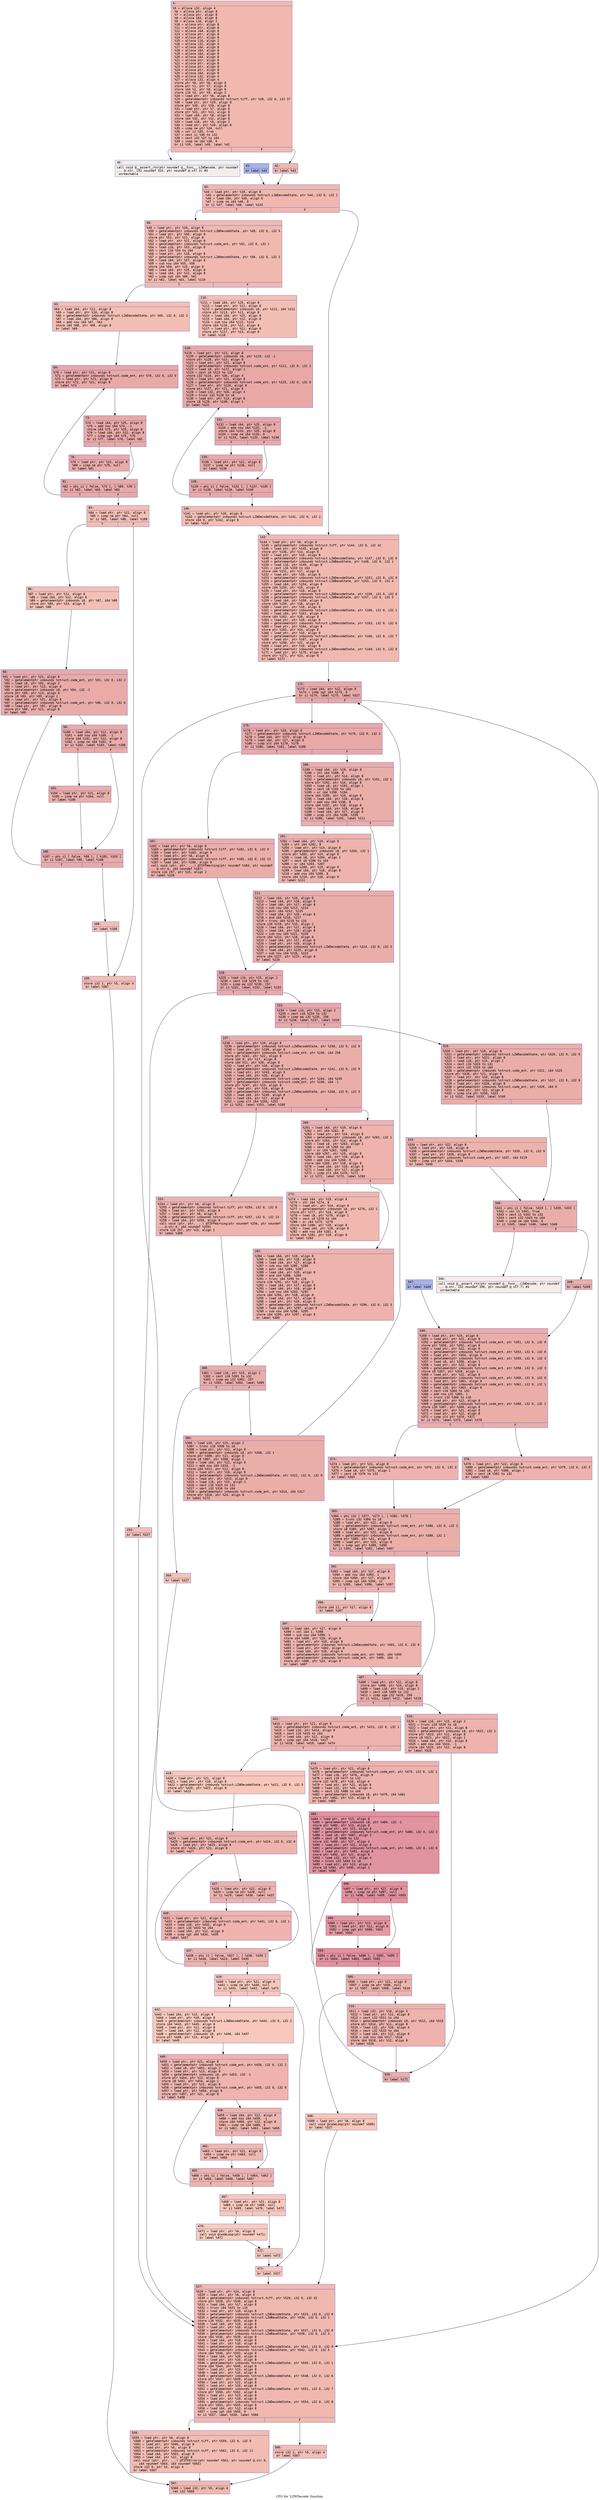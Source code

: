 digraph "CFG for 'LZWDecode' function" {
	label="CFG for 'LZWDecode' function";

	Node0x600001cf6d50 [shape=record,color="#3d50c3ff", style=filled, fillcolor="#dc5d4a70" fontname="Courier",label="{4:\l|  %5 = alloca i32, align 4\l  %6 = alloca ptr, align 8\l  %7 = alloca ptr, align 8\l  %8 = alloca i64, align 8\l  %9 = alloca i16, align 2\l  %10 = alloca ptr, align 8\l  %11 = alloca ptr, align 8\l  %12 = alloca i64, align 8\l  %13 = alloca ptr, align 8\l  %14 = alloca ptr, align 8\l  %15 = alloca i16, align 2\l  %16 = alloca i32, align 4\l  %17 = alloca i64, align 8\l  %18 = alloca i64, align 8\l  %19 = alloca i64, align 8\l  %20 = alloca i64, align 8\l  %21 = alloca ptr, align 8\l  %22 = alloca ptr, align 8\l  %23 = alloca ptr, align 8\l  %24 = alloca ptr, align 8\l  %25 = alloca i64, align 8\l  %26 = alloca i32, align 4\l  %27 = alloca i32, align 4\l  store ptr %0, ptr %6, align 8\l  store ptr %1, ptr %7, align 8\l  store i64 %2, ptr %8, align 8\l  store i16 %3, ptr %9, align 2\l  %28 = load ptr, ptr %6, align 8\l  %29 = getelementptr inbounds %struct.tiff, ptr %28, i32 0, i32 37\l  %30 = load ptr, ptr %29, align 8\l  store ptr %30, ptr %10, align 8\l  %31 = load ptr, ptr %7, align 8\l  store ptr %31, ptr %11, align 8\l  %32 = load i64, ptr %8, align 8\l  store i64 %32, ptr %12, align 8\l  %33 = load i16, ptr %9, align 2\l  %34 = load ptr, ptr %10, align 8\l  %35 = icmp ne ptr %34, null\l  %36 = xor i1 %35, true\l  %37 = zext i1 %36 to i32\l  %38 = sext i32 %37 to i64\l  %39 = icmp ne i64 %38, 0\l  br i1 %39, label %40, label %42\l|{<s0>T|<s1>F}}"];
	Node0x600001cf6d50:s0 -> Node0x600001cf6da0[tooltip="4 -> 40\nProbability 0.00%" ];
	Node0x600001cf6d50:s1 -> Node0x600001cf6e40[tooltip="4 -> 42\nProbability 100.00%" ];
	Node0x600001cf6da0 [shape=record,color="#3d50c3ff", style=filled, fillcolor="#e3d9d370" fontname="Courier",label="{40:\l|  call void @__assert_rtn(ptr noundef @__func__.LZWDecode, ptr noundef\l... @.str, i32 noundef 325, ptr noundef @.str.3) #3\l  unreachable\l}"];
	Node0x600001cf6df0 [shape=record,color="#3d50c3ff", style=filled, fillcolor="#3d50c370" fontname="Courier",label="{41:\l|  br label %43\l}"];
	Node0x600001cf6df0 -> Node0x600001cf6e90[tooltip="41 -> 43\nProbability 100.00%" ];
	Node0x600001cf6e40 [shape=record,color="#3d50c3ff", style=filled, fillcolor="#dc5d4a70" fontname="Courier",label="{42:\l|  br label %43\l}"];
	Node0x600001cf6e40 -> Node0x600001cf6e90[tooltip="42 -> 43\nProbability 100.00%" ];
	Node0x600001cf6e90 [shape=record,color="#3d50c3ff", style=filled, fillcolor="#dc5d4a70" fontname="Courier",label="{43:\l|  %44 = load ptr, ptr %10, align 8\l  %45 = getelementptr inbounds %struct.LZWDecodeState, ptr %44, i32 0, i32 2\l  %46 = load i64, ptr %45, align 8\l  %47 = icmp ne i64 %46, 0\l  br i1 %47, label %48, label %143\l|{<s0>T|<s1>F}}"];
	Node0x600001cf6e90:s0 -> Node0x600001cf6ee0[tooltip="43 -> 48\nProbability 62.50%" ];
	Node0x600001cf6e90:s1 -> Node0x600001cf7520[tooltip="43 -> 143\nProbability 37.50%" ];
	Node0x600001cf6ee0 [shape=record,color="#3d50c3ff", style=filled, fillcolor="#de614d70" fontname="Courier",label="{48:\l|  %49 = load ptr, ptr %10, align 8\l  %50 = getelementptr inbounds %struct.LZWDecodeState, ptr %49, i32 0, i32 5\l  %51 = load ptr, ptr %50, align 8\l  store ptr %51, ptr %21, align 8\l  %52 = load ptr, ptr %21, align 8\l  %53 = getelementptr inbounds %struct.code_ent, ptr %52, i32 0, i32 1\l  %54 = load i16, ptr %53, align 8\l  %55 = zext i16 %54 to i64\l  %56 = load ptr, ptr %10, align 8\l  %57 = getelementptr inbounds %struct.LZWDecodeState, ptr %56, i32 0, i32 2\l  %58 = load i64, ptr %57, align 8\l  %59 = sub nsw i64 %55, %58\l  store i64 %59, ptr %25, align 8\l  %60 = load i64, ptr %25, align 8\l  %61 = load i64, ptr %12, align 8\l  %62 = icmp sgt i64 %60, %61\l  br i1 %62, label %63, label %110\l|{<s0>T|<s1>F}}"];
	Node0x600001cf6ee0:s0 -> Node0x600001cf6f30[tooltip="48 -> 63\nProbability 50.00%" ];
	Node0x600001cf6ee0:s1 -> Node0x600001cf7340[tooltip="48 -> 110\nProbability 50.00%" ];
	Node0x600001cf6f30 [shape=record,color="#3d50c3ff", style=filled, fillcolor="#e36c5570" fontname="Courier",label="{63:\l|  %64 = load i64, ptr %12, align 8\l  %65 = load ptr, ptr %10, align 8\l  %66 = getelementptr inbounds %struct.LZWDecodeState, ptr %65, i32 0, i32 2\l  %67 = load i64, ptr %66, align 8\l  %68 = add nsw i64 %67, %64\l  store i64 %68, ptr %66, align 8\l  br label %69\l}"];
	Node0x600001cf6f30 -> Node0x600001cf6f80[tooltip="63 -> 69\nProbability 100.00%" ];
	Node0x600001cf6f80 [shape=record,color="#3d50c3ff", style=filled, fillcolor="#ca3b3770" fontname="Courier",label="{69:\l|  %70 = load ptr, ptr %21, align 8\l  %71 = getelementptr inbounds %struct.code_ent, ptr %70, i32 0, i32 0\l  %72 = load ptr, ptr %71, align 8\l  store ptr %72, ptr %21, align 8\l  br label %73\l}"];
	Node0x600001cf6f80 -> Node0x600001cf6fd0[tooltip="69 -> 73\nProbability 100.00%" ];
	Node0x600001cf6fd0 [shape=record,color="#3d50c3ff", style=filled, fillcolor="#ca3b3770" fontname="Courier",label="{73:\l|  %74 = load i64, ptr %25, align 8\l  %75 = add nsw i64 %74, -1\l  store i64 %75, ptr %25, align 8\l  %76 = load i64, ptr %12, align 8\l  %77 = icmp sgt i64 %75, %76\l  br i1 %77, label %78, label %81\l|{<s0>T|<s1>F}}"];
	Node0x600001cf6fd0:s0 -> Node0x600001cf7020[tooltip="73 -> 78\nProbability 50.00%" ];
	Node0x600001cf6fd0:s1 -> Node0x600001cf7070[tooltip="73 -> 81\nProbability 50.00%" ];
	Node0x600001cf7020 [shape=record,color="#3d50c3ff", style=filled, fillcolor="#cc403a70" fontname="Courier",label="{78:\l|  %79 = load ptr, ptr %21, align 8\l  %80 = icmp ne ptr %79, null\l  br label %81\l}"];
	Node0x600001cf7020 -> Node0x600001cf7070[tooltip="78 -> 81\nProbability 100.00%" ];
	Node0x600001cf7070 [shape=record,color="#3d50c3ff", style=filled, fillcolor="#ca3b3770" fontname="Courier",label="{81:\l|  %82 = phi i1 [ false, %73 ], [ %80, %78 ]\l  br i1 %82, label %69, label %83\l|{<s0>T|<s1>F}}"];
	Node0x600001cf7070:s0 -> Node0x600001cf6f80[tooltip="81 -> 69\nProbability 96.88%" ];
	Node0x600001cf7070:s1 -> Node0x600001cf70c0[tooltip="81 -> 83\nProbability 3.12%" ];
	Node0x600001cf70c0 [shape=record,color="#3d50c3ff", style=filled, fillcolor="#e36c5570" fontname="Courier",label="{83:\l|  %84 = load ptr, ptr %21, align 8\l  %85 = icmp ne ptr %84, null\l  br i1 %85, label %86, label %109\l|{<s0>T|<s1>F}}"];
	Node0x600001cf70c0:s0 -> Node0x600001cf7110[tooltip="83 -> 86\nProbability 62.50%" ];
	Node0x600001cf70c0:s1 -> Node0x600001cf72f0[tooltip="83 -> 109\nProbability 37.50%" ];
	Node0x600001cf7110 [shape=record,color="#3d50c3ff", style=filled, fillcolor="#e5705870" fontname="Courier",label="{86:\l|  %87 = load ptr, ptr %11, align 8\l  %88 = load i64, ptr %12, align 8\l  %89 = getelementptr inbounds i8, ptr %87, i64 %88\l  store ptr %89, ptr %13, align 8\l  br label %90\l}"];
	Node0x600001cf7110 -> Node0x600001cf7160[tooltip="86 -> 90\nProbability 100.00%" ];
	Node0x600001cf7160 [shape=record,color="#3d50c3ff", style=filled, fillcolor="#cc403a70" fontname="Courier",label="{90:\l|  %91 = load ptr, ptr %21, align 8\l  %92 = getelementptr inbounds %struct.code_ent, ptr %91, i32 0, i32 2\l  %93 = load i8, ptr %92, align 2\l  %94 = load ptr, ptr %13, align 8\l  %95 = getelementptr inbounds i8, ptr %94, i32 -1\l  store ptr %95, ptr %13, align 8\l  store i8 %93, ptr %95, align 1\l  %96 = load ptr, ptr %21, align 8\l  %97 = getelementptr inbounds %struct.code_ent, ptr %96, i32 0, i32 0\l  %98 = load ptr, ptr %97, align 8\l  store ptr %98, ptr %21, align 8\l  br label %99\l}"];
	Node0x600001cf7160 -> Node0x600001cf71b0[tooltip="90 -> 99\nProbability 100.00%" ];
	Node0x600001cf71b0 [shape=record,color="#3d50c3ff", style=filled, fillcolor="#cc403a70" fontname="Courier",label="{99:\l|  %100 = load i64, ptr %12, align 8\l  %101 = add nsw i64 %100, -1\l  store i64 %101, ptr %12, align 8\l  %102 = icmp ne i64 %101, 0\l  br i1 %102, label %103, label %106\l|{<s0>T|<s1>F}}"];
	Node0x600001cf71b0:s0 -> Node0x600001cf7200[tooltip="99 -> 103\nProbability 62.50%" ];
	Node0x600001cf71b0:s1 -> Node0x600001cf7250[tooltip="99 -> 106\nProbability 37.50%" ];
	Node0x600001cf7200 [shape=record,color="#3d50c3ff", style=filled, fillcolor="#d0473d70" fontname="Courier",label="{103:\l|  %104 = load ptr, ptr %21, align 8\l  %105 = icmp ne ptr %104, null\l  br label %106\l}"];
	Node0x600001cf7200 -> Node0x600001cf7250[tooltip="103 -> 106\nProbability 100.00%" ];
	Node0x600001cf7250 [shape=record,color="#3d50c3ff", style=filled, fillcolor="#cc403a70" fontname="Courier",label="{106:\l|  %107 = phi i1 [ false, %99 ], [ %105, %103 ]\l  br i1 %107, label %90, label %108\l|{<s0>T|<s1>F}}"];
	Node0x600001cf7250:s0 -> Node0x600001cf7160[tooltip="106 -> 90\nProbability 96.88%" ];
	Node0x600001cf7250:s1 -> Node0x600001cf72a0[tooltip="106 -> 108\nProbability 3.12%" ];
	Node0x600001cf72a0 [shape=record,color="#3d50c3ff", style=filled, fillcolor="#e5705870" fontname="Courier",label="{108:\l|  br label %109\l}"];
	Node0x600001cf72a0 -> Node0x600001cf72f0[tooltip="108 -> 109\nProbability 100.00%" ];
	Node0x600001cf72f0 [shape=record,color="#3d50c3ff", style=filled, fillcolor="#e36c5570" fontname="Courier",label="{109:\l|  store i32 1, ptr %5, align 4\l  br label %567\l}"];
	Node0x600001cf72f0 -> Node0x600001cf0870[tooltip="109 -> 567\nProbability 100.00%" ];
	Node0x600001cf7340 [shape=record,color="#3d50c3ff", style=filled, fillcolor="#e36c5570" fontname="Courier",label="{110:\l|  %111 = load i64, ptr %25, align 8\l  %112 = load ptr, ptr %11, align 8\l  %113 = getelementptr inbounds i8, ptr %112, i64 %111\l  store ptr %113, ptr %11, align 8\l  %114 = load i64, ptr %25, align 8\l  %115 = load i64, ptr %12, align 8\l  %116 = sub nsw i64 %115, %114\l  store i64 %116, ptr %12, align 8\l  %117 = load ptr, ptr %11, align 8\l  store ptr %117, ptr %13, align 8\l  br label %118\l}"];
	Node0x600001cf7340 -> Node0x600001cf7390[tooltip="110 -> 118\nProbability 100.00%" ];
	Node0x600001cf7390 [shape=record,color="#3d50c3ff", style=filled, fillcolor="#ca3b3770" fontname="Courier",label="{118:\l|  %119 = load ptr, ptr %13, align 8\l  %120 = getelementptr inbounds i8, ptr %119, i32 -1\l  store ptr %120, ptr %13, align 8\l  %121 = load ptr, ptr %21, align 8\l  %122 = getelementptr inbounds %struct.code_ent, ptr %121, i32 0, i32 2\l  %123 = load i8, ptr %122, align 2\l  %124 = zext i8 %123 to i32\l  store i32 %124, ptr %26, align 4\l  %125 = load ptr, ptr %21, align 8\l  %126 = getelementptr inbounds %struct.code_ent, ptr %125, i32 0, i32 0\l  %127 = load ptr, ptr %126, align 8\l  store ptr %127, ptr %21, align 8\l  %128 = load i32, ptr %26, align 4\l  %129 = trunc i32 %128 to i8\l  %130 = load ptr, ptr %13, align 8\l  store i8 %129, ptr %130, align 1\l  br label %131\l}"];
	Node0x600001cf7390 -> Node0x600001cf73e0[tooltip="118 -> 131\nProbability 100.00%" ];
	Node0x600001cf73e0 [shape=record,color="#3d50c3ff", style=filled, fillcolor="#ca3b3770" fontname="Courier",label="{131:\l|  %132 = load i64, ptr %25, align 8\l  %133 = add nsw i64 %132, -1\l  store i64 %133, ptr %25, align 8\l  %134 = icmp ne i64 %133, 0\l  br i1 %134, label %135, label %138\l|{<s0>T|<s1>F}}"];
	Node0x600001cf73e0:s0 -> Node0x600001cf7430[tooltip="131 -> 135\nProbability 62.50%" ];
	Node0x600001cf73e0:s1 -> Node0x600001cf7480[tooltip="131 -> 138\nProbability 37.50%" ];
	Node0x600001cf7430 [shape=record,color="#3d50c3ff", style=filled, fillcolor="#cc403a70" fontname="Courier",label="{135:\l|  %136 = load ptr, ptr %21, align 8\l  %137 = icmp ne ptr %136, null\l  br label %138\l}"];
	Node0x600001cf7430 -> Node0x600001cf7480[tooltip="135 -> 138\nProbability 100.00%" ];
	Node0x600001cf7480 [shape=record,color="#3d50c3ff", style=filled, fillcolor="#ca3b3770" fontname="Courier",label="{138:\l|  %139 = phi i1 [ false, %131 ], [ %137, %135 ]\l  br i1 %139, label %118, label %140\l|{<s0>T|<s1>F}}"];
	Node0x600001cf7480:s0 -> Node0x600001cf7390[tooltip="138 -> 118\nProbability 96.88%" ];
	Node0x600001cf7480:s1 -> Node0x600001cf74d0[tooltip="138 -> 140\nProbability 3.12%" ];
	Node0x600001cf74d0 [shape=record,color="#3d50c3ff", style=filled, fillcolor="#e36c5570" fontname="Courier",label="{140:\l|  %141 = load ptr, ptr %10, align 8\l  %142 = getelementptr inbounds %struct.LZWDecodeState, ptr %141, i32 0, i32 2\l  store i64 0, ptr %142, align 8\l  br label %143\l}"];
	Node0x600001cf74d0 -> Node0x600001cf7520[tooltip="140 -> 143\nProbability 100.00%" ];
	Node0x600001cf7520 [shape=record,color="#3d50c3ff", style=filled, fillcolor="#de614d70" fontname="Courier",label="{143:\l|  %144 = load ptr, ptr %6, align 8\l  %145 = getelementptr inbounds %struct.tiff, ptr %144, i32 0, i32 42\l  %146 = load ptr, ptr %145, align 8\l  store ptr %146, ptr %14, align 8\l  %147 = load ptr, ptr %10, align 8\l  %148 = getelementptr inbounds %struct.LZWDecodeState, ptr %147, i32 0, i32 0\l  %149 = getelementptr inbounds %struct.LZWBaseState, ptr %148, i32 0, i32 1\l  %150 = load i16, ptr %149, align 8\l  %151 = zext i16 %150 to i64\l  store i64 %151, ptr %17, align 8\l  %152 = load ptr, ptr %10, align 8\l  %153 = getelementptr inbounds %struct.LZWDecodeState, ptr %152, i32 0, i32 0\l  %154 = getelementptr inbounds %struct.LZWBaseState, ptr %153, i32 0, i32 4\l  %155 = load i64, ptr %154, align 8\l  store i64 %155, ptr %19, align 8\l  %156 = load ptr, ptr %10, align 8\l  %157 = getelementptr inbounds %struct.LZWDecodeState, ptr %156, i32 0, i32 0\l  %158 = getelementptr inbounds %struct.LZWBaseState, ptr %157, i32 0, i32 5\l  %159 = load i64, ptr %158, align 8\l  store i64 %159, ptr %18, align 8\l  %160 = load ptr, ptr %10, align 8\l  %161 = getelementptr inbounds %struct.LZWDecodeState, ptr %160, i32 0, i32 1\l  %162 = load i64, ptr %161, align 8\l  store i64 %162, ptr %20, align 8\l  %163 = load ptr, ptr %10, align 8\l  %164 = getelementptr inbounds %struct.LZWDecodeState, ptr %163, i32 0, i32 6\l  %165 = load ptr, ptr %164, align 8\l  store ptr %165, ptr %24, align 8\l  %166 = load ptr, ptr %10, align 8\l  %167 = getelementptr inbounds %struct.LZWDecodeState, ptr %166, i32 0, i32 7\l  %168 = load ptr, ptr %167, align 8\l  store ptr %168, ptr %22, align 8\l  %169 = load ptr, ptr %10, align 8\l  %170 = getelementptr inbounds %struct.LZWDecodeState, ptr %169, i32 0, i32 8\l  %171 = load ptr, ptr %170, align 8\l  store ptr %171, ptr %23, align 8\l  br label %172\l}"];
	Node0x600001cf7520 -> Node0x600001cf7570[tooltip="143 -> 172\nProbability 100.00%" ];
	Node0x600001cf7570 [shape=record,color="#3d50c3ff", style=filled, fillcolor="#ca3b3770" fontname="Courier",label="{172:\l|  %173 = load i64, ptr %12, align 8\l  %174 = icmp sgt i64 %173, 0\l  br i1 %174, label %175, label %527\l|{<s0>T|<s1>F}}"];
	Node0x600001cf7570:s0 -> Node0x600001cf75c0[tooltip="172 -> 175\nProbability 96.88%" ];
	Node0x600001cf7570:s1 -> Node0x600001cf0780[tooltip="172 -> 527\nProbability 3.12%" ];
	Node0x600001cf75c0 [shape=record,color="#3d50c3ff", style=filled, fillcolor="#ca3b3770" fontname="Courier",label="{175:\l|  %176 = load ptr, ptr %10, align 8\l  %177 = getelementptr inbounds %struct.LZWDecodeState, ptr %176, i32 0, i32 3\l  %178 = load i64, ptr %177, align 8\l  %179 = load i64, ptr %17, align 8\l  %180 = icmp slt i64 %178, %179\l  br i1 %180, label %181, label %188\l|{<s0>T|<s1>F}}"];
	Node0x600001cf75c0:s0 -> Node0x600001cf7610[tooltip="175 -> 181\nProbability 50.00%" ];
	Node0x600001cf75c0:s1 -> Node0x600001cf7660[tooltip="175 -> 188\nProbability 50.00%" ];
	Node0x600001cf7610 [shape=record,color="#3d50c3ff", style=filled, fillcolor="#d0473d70" fontname="Courier",label="{181:\l|  %182 = load ptr, ptr %6, align 8\l  %183 = getelementptr inbounds %struct.tiff, ptr %182, i32 0, i32 0\l  %184 = load ptr, ptr %183, align 8\l  %185 = load ptr, ptr %6, align 8\l  %186 = getelementptr inbounds %struct.tiff, ptr %185, i32 0, i32 13\l  %187 = load i64, ptr %186, align 8\l  call void (ptr, ptr, ...) @TIFFWarning(ptr noundef %184, ptr noundef\l... @.str.6, i64 noundef %187)\l  store i16 257, ptr %15, align 2\l  br label %228\l}"];
	Node0x600001cf7610 -> Node0x600001cf7750[tooltip="181 -> 228\nProbability 100.00%" ];
	Node0x600001cf7660 [shape=record,color="#3d50c3ff", style=filled, fillcolor="#d0473d70" fontname="Courier",label="{188:\l|  %189 = load i64, ptr %19, align 8\l  %190 = shl i64 %189, 8\l  %191 = load ptr, ptr %14, align 8\l  %192 = getelementptr inbounds i8, ptr %191, i32 1\l  store ptr %192, ptr %14, align 8\l  %193 = load i8, ptr %191, align 1\l  %194 = zext i8 %193 to i64\l  %195 = or i64 %190, %194\l  store i64 %195, ptr %19, align 8\l  %196 = load i64, ptr %18, align 8\l  %197 = add nsw i64 %196, 8\l  store i64 %197, ptr %18, align 8\l  %198 = load i64, ptr %18, align 8\l  %199 = load i64, ptr %17, align 8\l  %200 = icmp slt i64 %198, %199\l  br i1 %200, label %201, label %211\l|{<s0>T|<s1>F}}"];
	Node0x600001cf7660:s0 -> Node0x600001cf76b0[tooltip="188 -> 201\nProbability 50.00%" ];
	Node0x600001cf7660:s1 -> Node0x600001cf7700[tooltip="188 -> 211\nProbability 50.00%" ];
	Node0x600001cf76b0 [shape=record,color="#3d50c3ff", style=filled, fillcolor="#d6524470" fontname="Courier",label="{201:\l|  %202 = load i64, ptr %19, align 8\l  %203 = shl i64 %202, 8\l  %204 = load ptr, ptr %14, align 8\l  %205 = getelementptr inbounds i8, ptr %204, i32 1\l  store ptr %205, ptr %14, align 8\l  %206 = load i8, ptr %204, align 1\l  %207 = zext i8 %206 to i64\l  %208 = or i64 %203, %207\l  store i64 %208, ptr %19, align 8\l  %209 = load i64, ptr %18, align 8\l  %210 = add nsw i64 %209, 8\l  store i64 %210, ptr %18, align 8\l  br label %211\l}"];
	Node0x600001cf76b0 -> Node0x600001cf7700[tooltip="201 -> 211\nProbability 100.00%" ];
	Node0x600001cf7700 [shape=record,color="#3d50c3ff", style=filled, fillcolor="#d0473d70" fontname="Courier",label="{211:\l|  %212 = load i64, ptr %19, align 8\l  %213 = load i64, ptr %18, align 8\l  %214 = load i64, ptr %17, align 8\l  %215 = sub nsw i64 %213, %214\l  %216 = ashr i64 %212, %215\l  %217 = load i64, ptr %20, align 8\l  %218 = and i64 %216, %217\l  %219 = trunc i64 %218 to i16\l  store i16 %219, ptr %15, align 2\l  %220 = load i64, ptr %17, align 8\l  %221 = load i64, ptr %18, align 8\l  %222 = sub nsw i64 %221, %220\l  store i64 %222, ptr %18, align 8\l  %223 = load i64, ptr %17, align 8\l  %224 = load ptr, ptr %10, align 8\l  %225 = getelementptr inbounds %struct.LZWDecodeState, ptr %224, i32 0, i32 3\l  %226 = load i64, ptr %225, align 8\l  %227 = sub nsw i64 %226, %223\l  store i64 %227, ptr %225, align 8\l  br label %228\l}"];
	Node0x600001cf7700 -> Node0x600001cf7750[tooltip="211 -> 228\nProbability 100.00%" ];
	Node0x600001cf7750 [shape=record,color="#3d50c3ff", style=filled, fillcolor="#ca3b3770" fontname="Courier",label="{228:\l|  %229 = load i16, ptr %15, align 2\l  %230 = zext i16 %229 to i32\l  %231 = icmp eq i32 %230, 257\l  br i1 %231, label %232, label %233\l|{<s0>T|<s1>F}}"];
	Node0x600001cf7750:s0 -> Node0x600001cf77a0[tooltip="228 -> 232\nProbability 3.12%" ];
	Node0x600001cf7750:s1 -> Node0x600001cf77f0[tooltip="228 -> 233\nProbability 96.88%" ];
	Node0x600001cf77a0 [shape=record,color="#3d50c3ff", style=filled, fillcolor="#e36c5570" fontname="Courier",label="{232:\l|  br label %527\l}"];
	Node0x600001cf77a0 -> Node0x600001cf0780[tooltip="232 -> 527\nProbability 100.00%" ];
	Node0x600001cf77f0 [shape=record,color="#3d50c3ff", style=filled, fillcolor="#ca3b3770" fontname="Courier",label="{233:\l|  %234 = load i16, ptr %15, align 2\l  %235 = zext i16 %234 to i32\l  %236 = icmp eq i32 %235, 256\l  br i1 %236, label %237, label %319\l|{<s0>T|<s1>F}}"];
	Node0x600001cf77f0:s0 -> Node0x600001cf7840[tooltip="233 -> 237\nProbability 50.00%" ];
	Node0x600001cf77f0:s1 -> Node0x600001cf7ac0[tooltip="233 -> 319\nProbability 50.00%" ];
	Node0x600001cf7840 [shape=record,color="#3d50c3ff", style=filled, fillcolor="#d0473d70" fontname="Courier",label="{237:\l|  %238 = load ptr, ptr %10, align 8\l  %239 = getelementptr inbounds %struct.LZWDecodeState, ptr %238, i32 0, i32 9\l  %240 = load ptr, ptr %239, align 8\l  %241 = getelementptr inbounds %struct.code_ent, ptr %240, i64 258\l  store ptr %241, ptr %22, align 8\l  store i64 9, ptr %17, align 8\l  store i64 511, ptr %20, align 8\l  %242 = load ptr, ptr %10, align 8\l  %243 = getelementptr inbounds %struct.LZWDecodeState, ptr %242, i32 0, i32 9\l  %244 = load ptr, ptr %243, align 8\l  %245 = load i64, ptr %20, align 8\l  %246 = getelementptr inbounds %struct.code_ent, ptr %244, i64 %245\l  %247 = getelementptr inbounds %struct.code_ent, ptr %246, i64 -1\l  store ptr %247, ptr %23, align 8\l  %248 = load ptr, ptr %10, align 8\l  %249 = getelementptr inbounds %struct.LZWDecodeState, ptr %248, i32 0, i32 3\l  %250 = load i64, ptr %249, align 8\l  %251 = load i64, ptr %17, align 8\l  %252 = icmp slt i64 %250, %251\l  br i1 %252, label %253, label %260\l|{<s0>T|<s1>F}}"];
	Node0x600001cf7840:s0 -> Node0x600001cf7890[tooltip="237 -> 253\nProbability 50.00%" ];
	Node0x600001cf7840:s1 -> Node0x600001cf78e0[tooltip="237 -> 260\nProbability 50.00%" ];
	Node0x600001cf7890 [shape=record,color="#3d50c3ff", style=filled, fillcolor="#d6524470" fontname="Courier",label="{253:\l|  %254 = load ptr, ptr %6, align 8\l  %255 = getelementptr inbounds %struct.tiff, ptr %254, i32 0, i32 0\l  %256 = load ptr, ptr %255, align 8\l  %257 = load ptr, ptr %6, align 8\l  %258 = getelementptr inbounds %struct.tiff, ptr %257, i32 0, i32 13\l  %259 = load i64, ptr %258, align 8\l  call void (ptr, ptr, ...) @TIFFWarning(ptr noundef %256, ptr noundef\l... @.str.6, i64 noundef %259)\l  store i16 257, ptr %15, align 2\l  br label %300\l}"];
	Node0x600001cf7890 -> Node0x600001cf79d0[tooltip="253 -> 300\nProbability 100.00%" ];
	Node0x600001cf78e0 [shape=record,color="#3d50c3ff", style=filled, fillcolor="#d6524470" fontname="Courier",label="{260:\l|  %261 = load i64, ptr %19, align 8\l  %262 = shl i64 %261, 8\l  %263 = load ptr, ptr %14, align 8\l  %264 = getelementptr inbounds i8, ptr %263, i32 1\l  store ptr %264, ptr %14, align 8\l  %265 = load i8, ptr %263, align 1\l  %266 = zext i8 %265 to i64\l  %267 = or i64 %262, %266\l  store i64 %267, ptr %19, align 8\l  %268 = load i64, ptr %18, align 8\l  %269 = add nsw i64 %268, 8\l  store i64 %269, ptr %18, align 8\l  %270 = load i64, ptr %18, align 8\l  %271 = load i64, ptr %17, align 8\l  %272 = icmp slt i64 %270, %271\l  br i1 %272, label %273, label %283\l|{<s0>T|<s1>F}}"];
	Node0x600001cf78e0:s0 -> Node0x600001cf7930[tooltip="260 -> 273\nProbability 50.00%" ];
	Node0x600001cf78e0:s1 -> Node0x600001cf7980[tooltip="260 -> 283\nProbability 50.00%" ];
	Node0x600001cf7930 [shape=record,color="#3d50c3ff", style=filled, fillcolor="#dc5d4a70" fontname="Courier",label="{273:\l|  %274 = load i64, ptr %19, align 8\l  %275 = shl i64 %274, 8\l  %276 = load ptr, ptr %14, align 8\l  %277 = getelementptr inbounds i8, ptr %276, i32 1\l  store ptr %277, ptr %14, align 8\l  %278 = load i8, ptr %276, align 1\l  %279 = zext i8 %278 to i64\l  %280 = or i64 %275, %279\l  store i64 %280, ptr %19, align 8\l  %281 = load i64, ptr %18, align 8\l  %282 = add nsw i64 %281, 8\l  store i64 %282, ptr %18, align 8\l  br label %283\l}"];
	Node0x600001cf7930 -> Node0x600001cf7980[tooltip="273 -> 283\nProbability 100.00%" ];
	Node0x600001cf7980 [shape=record,color="#3d50c3ff", style=filled, fillcolor="#d6524470" fontname="Courier",label="{283:\l|  %284 = load i64, ptr %19, align 8\l  %285 = load i64, ptr %18, align 8\l  %286 = load i64, ptr %17, align 8\l  %287 = sub nsw i64 %285, %286\l  %288 = ashr i64 %284, %287\l  %289 = load i64, ptr %20, align 8\l  %290 = and i64 %288, %289\l  %291 = trunc i64 %290 to i16\l  store i16 %291, ptr %15, align 2\l  %292 = load i64, ptr %17, align 8\l  %293 = load i64, ptr %18, align 8\l  %294 = sub nsw i64 %293, %292\l  store i64 %294, ptr %18, align 8\l  %295 = load i64, ptr %17, align 8\l  %296 = load ptr, ptr %10, align 8\l  %297 = getelementptr inbounds %struct.LZWDecodeState, ptr %296, i32 0, i32 3\l  %298 = load i64, ptr %297, align 8\l  %299 = sub nsw i64 %298, %295\l  store i64 %299, ptr %297, align 8\l  br label %300\l}"];
	Node0x600001cf7980 -> Node0x600001cf79d0[tooltip="283 -> 300\nProbability 100.00%" ];
	Node0x600001cf79d0 [shape=record,color="#3d50c3ff", style=filled, fillcolor="#d0473d70" fontname="Courier",label="{300:\l|  %301 = load i16, ptr %15, align 2\l  %302 = zext i16 %301 to i32\l  %303 = icmp eq i32 %302, 257\l  br i1 %303, label %304, label %305\l|{<s0>T|<s1>F}}"];
	Node0x600001cf79d0:s0 -> Node0x600001cf7a20[tooltip="300 -> 304\nProbability 3.12%" ];
	Node0x600001cf79d0:s1 -> Node0x600001cf7a70[tooltip="300 -> 305\nProbability 96.88%" ];
	Node0x600001cf7a20 [shape=record,color="#3d50c3ff", style=filled, fillcolor="#e8765c70" fontname="Courier",label="{304:\l|  br label %527\l}"];
	Node0x600001cf7a20 -> Node0x600001cf0780[tooltip="304 -> 527\nProbability 100.00%" ];
	Node0x600001cf7a70 [shape=record,color="#3d50c3ff", style=filled, fillcolor="#d0473d70" fontname="Courier",label="{305:\l|  %306 = load i16, ptr %15, align 2\l  %307 = trunc i16 %306 to i8\l  %308 = load ptr, ptr %11, align 8\l  %309 = getelementptr inbounds i8, ptr %308, i32 1\l  store ptr %309, ptr %11, align 8\l  store i8 %307, ptr %308, align 1\l  %310 = load i64, ptr %12, align 8\l  %311 = add nsw i64 %310, -1\l  store i64 %311, ptr %12, align 8\l  %312 = load ptr, ptr %10, align 8\l  %313 = getelementptr inbounds %struct.LZWDecodeState, ptr %312, i32 0, i32 9\l  %314 = load ptr, ptr %313, align 8\l  %315 = load i16, ptr %15, align 2\l  %316 = zext i16 %315 to i32\l  %317 = sext i32 %316 to i64\l  %318 = getelementptr inbounds %struct.code_ent, ptr %314, i64 %317\l  store ptr %318, ptr %24, align 8\l  br label %172\l}"];
	Node0x600001cf7a70 -> Node0x600001cf7570[tooltip="305 -> 172\nProbability 100.00%" ];
	Node0x600001cf7ac0 [shape=record,color="#3d50c3ff", style=filled, fillcolor="#d0473d70" fontname="Courier",label="{319:\l|  %320 = load ptr, ptr %10, align 8\l  %321 = getelementptr inbounds %struct.LZWDecodeState, ptr %320, i32 0, i32 9\l  %322 = load ptr, ptr %321, align 8\l  %323 = load i16, ptr %15, align 2\l  %324 = zext i16 %323 to i32\l  %325 = sext i32 %324 to i64\l  %326 = getelementptr inbounds %struct.code_ent, ptr %322, i64 %325\l  store ptr %326, ptr %21, align 8\l  %327 = load ptr, ptr %10, align 8\l  %328 = getelementptr inbounds %struct.LZWDecodeState, ptr %327, i32 0, i32 9\l  %329 = load ptr, ptr %328, align 8\l  %330 = getelementptr inbounds %struct.code_ent, ptr %329, i64 0\l  %331 = load ptr, ptr %22, align 8\l  %332 = icmp ule ptr %330, %331\l  br i1 %332, label %333, label %340\l|{<s0>T|<s1>F}}"];
	Node0x600001cf7ac0:s0 -> Node0x600001cf7b10[tooltip="319 -> 333\nProbability 50.00%" ];
	Node0x600001cf7ac0:s1 -> Node0x600001cf7b60[tooltip="319 -> 340\nProbability 50.00%" ];
	Node0x600001cf7b10 [shape=record,color="#3d50c3ff", style=filled, fillcolor="#d6524470" fontname="Courier",label="{333:\l|  %334 = load ptr, ptr %22, align 8\l  %335 = load ptr, ptr %10, align 8\l  %336 = getelementptr inbounds %struct.LZWDecodeState, ptr %335, i32 0, i32 9\l  %337 = load ptr, ptr %336, align 8\l  %338 = getelementptr inbounds %struct.code_ent, ptr %337, i64 5119\l  %339 = icmp ult ptr %334, %338\l  br label %340\l}"];
	Node0x600001cf7b10 -> Node0x600001cf7b60[tooltip="333 -> 340\nProbability 100.00%" ];
	Node0x600001cf7b60 [shape=record,color="#3d50c3ff", style=filled, fillcolor="#d0473d70" fontname="Courier",label="{340:\l|  %341 = phi i1 [ false, %319 ], [ %339, %333 ]\l  %342 = xor i1 %341, true\l  %343 = zext i1 %342 to i32\l  %344 = sext i32 %343 to i64\l  %345 = icmp ne i64 %344, 0\l  br i1 %345, label %346, label %348\l|{<s0>T|<s1>F}}"];
	Node0x600001cf7b60:s0 -> Node0x600001cf7bb0[tooltip="340 -> 346\nProbability 0.00%" ];
	Node0x600001cf7b60:s1 -> Node0x600001cf7c50[tooltip="340 -> 348\nProbability 100.00%" ];
	Node0x600001cf7bb0 [shape=record,color="#3d50c3ff", style=filled, fillcolor="#ead5c970" fontname="Courier",label="{346:\l|  call void @__assert_rtn(ptr noundef @__func__.LZWDecode, ptr noundef\l... @.str, i32 noundef 399, ptr noundef @.str.7) #3\l  unreachable\l}"];
	Node0x600001cf7c00 [shape=record,color="#3d50c3ff", style=filled, fillcolor="#3d50c370" fontname="Courier",label="{347:\l|  br label %349\l}"];
	Node0x600001cf7c00 -> Node0x600001cf7ca0[tooltip="347 -> 349\nProbability 100.00%" ];
	Node0x600001cf7c50 [shape=record,color="#3d50c3ff", style=filled, fillcolor="#d0473d70" fontname="Courier",label="{348:\l|  br label %349\l}"];
	Node0x600001cf7c50 -> Node0x600001cf7ca0[tooltip="348 -> 349\nProbability 100.00%" ];
	Node0x600001cf7ca0 [shape=record,color="#3d50c3ff", style=filled, fillcolor="#d0473d70" fontname="Courier",label="{349:\l|  %350 = load ptr, ptr %24, align 8\l  %351 = load ptr, ptr %22, align 8\l  %352 = getelementptr inbounds %struct.code_ent, ptr %351, i32 0, i32 0\l  store ptr %350, ptr %352, align 8\l  %353 = load ptr, ptr %22, align 8\l  %354 = getelementptr inbounds %struct.code_ent, ptr %353, i32 0, i32 0\l  %355 = load ptr, ptr %354, align 8\l  %356 = getelementptr inbounds %struct.code_ent, ptr %355, i32 0, i32 3\l  %357 = load i8, ptr %356, align 1\l  %358 = load ptr, ptr %22, align 8\l  %359 = getelementptr inbounds %struct.code_ent, ptr %358, i32 0, i32 3\l  store i8 %357, ptr %359, align 1\l  %360 = load ptr, ptr %22, align 8\l  %361 = getelementptr inbounds %struct.code_ent, ptr %360, i32 0, i32 0\l  %362 = load ptr, ptr %361, align 8\l  %363 = getelementptr inbounds %struct.code_ent, ptr %362, i32 0, i32 1\l  %364 = load i16, ptr %363, align 8\l  %365 = zext i16 %364 to i32\l  %366 = add nsw i32 %365, 1\l  %367 = trunc i32 %366 to i16\l  %368 = load ptr, ptr %22, align 8\l  %369 = getelementptr inbounds %struct.code_ent, ptr %368, i32 0, i32 1\l  store i16 %367, ptr %369, align 8\l  %370 = load ptr, ptr %21, align 8\l  %371 = load ptr, ptr %22, align 8\l  %372 = icmp ult ptr %370, %371\l  br i1 %372, label %373, label %378\l|{<s0>T|<s1>F}}"];
	Node0x600001cf7ca0:s0 -> Node0x600001cf7cf0[tooltip="349 -> 373\nProbability 50.00%" ];
	Node0x600001cf7ca0:s1 -> Node0x600001cf7d40[tooltip="349 -> 378\nProbability 50.00%" ];
	Node0x600001cf7cf0 [shape=record,color="#3d50c3ff", style=filled, fillcolor="#d6524470" fontname="Courier",label="{373:\l|  %374 = load ptr, ptr %21, align 8\l  %375 = getelementptr inbounds %struct.code_ent, ptr %374, i32 0, i32 3\l  %376 = load i8, ptr %375, align 1\l  %377 = zext i8 %376 to i32\l  br label %383\l}"];
	Node0x600001cf7cf0 -> Node0x600001cf7d90[tooltip="373 -> 383\nProbability 100.00%" ];
	Node0x600001cf7d40 [shape=record,color="#3d50c3ff", style=filled, fillcolor="#d6524470" fontname="Courier",label="{378:\l|  %379 = load ptr, ptr %22, align 8\l  %380 = getelementptr inbounds %struct.code_ent, ptr %379, i32 0, i32 3\l  %381 = load i8, ptr %380, align 1\l  %382 = zext i8 %381 to i32\l  br label %383\l}"];
	Node0x600001cf7d40 -> Node0x600001cf7d90[tooltip="378 -> 383\nProbability 100.00%" ];
	Node0x600001cf7d90 [shape=record,color="#3d50c3ff", style=filled, fillcolor="#d0473d70" fontname="Courier",label="{383:\l|  %384 = phi i32 [ %377, %373 ], [ %382, %378 ]\l  %385 = trunc i32 %384 to i8\l  %386 = load ptr, ptr %22, align 8\l  %387 = getelementptr inbounds %struct.code_ent, ptr %386, i32 0, i32 2\l  store i8 %385, ptr %387, align 2\l  %388 = load ptr, ptr %22, align 8\l  %389 = getelementptr inbounds %struct.code_ent, ptr %388, i32 1\l  store ptr %389, ptr %22, align 8\l  %390 = load ptr, ptr %23, align 8\l  %391 = icmp ugt ptr %389, %390\l  br i1 %391, label %392, label %407\l|{<s0>T|<s1>F}}"];
	Node0x600001cf7d90:s0 -> Node0x600001cf7de0[tooltip="383 -> 392\nProbability 50.00%" ];
	Node0x600001cf7d90:s1 -> Node0x600001cf7ed0[tooltip="383 -> 407\nProbability 50.00%" ];
	Node0x600001cf7de0 [shape=record,color="#3d50c3ff", style=filled, fillcolor="#d6524470" fontname="Courier",label="{392:\l|  %393 = load i64, ptr %17, align 8\l  %394 = add nsw i64 %393, 1\l  store i64 %394, ptr %17, align 8\l  %395 = icmp sgt i64 %394, 12\l  br i1 %395, label %396, label %397\l|{<s0>T|<s1>F}}"];
	Node0x600001cf7de0:s0 -> Node0x600001cf7e30[tooltip="392 -> 396\nProbability 50.00%" ];
	Node0x600001cf7de0:s1 -> Node0x600001cf7e80[tooltip="392 -> 397\nProbability 50.00%" ];
	Node0x600001cf7e30 [shape=record,color="#3d50c3ff", style=filled, fillcolor="#dc5d4a70" fontname="Courier",label="{396:\l|  store i64 12, ptr %17, align 8\l  br label %397\l}"];
	Node0x600001cf7e30 -> Node0x600001cf7e80[tooltip="396 -> 397\nProbability 100.00%" ];
	Node0x600001cf7e80 [shape=record,color="#3d50c3ff", style=filled, fillcolor="#d6524470" fontname="Courier",label="{397:\l|  %398 = load i64, ptr %17, align 8\l  %399 = shl i64 1, %398\l  %400 = sub nsw i64 %399, 1\l  store i64 %400, ptr %20, align 8\l  %401 = load ptr, ptr %10, align 8\l  %402 = getelementptr inbounds %struct.LZWDecodeState, ptr %401, i32 0, i32 9\l  %403 = load ptr, ptr %402, align 8\l  %404 = load i64, ptr %20, align 8\l  %405 = getelementptr inbounds %struct.code_ent, ptr %403, i64 %404\l  %406 = getelementptr inbounds %struct.code_ent, ptr %405, i64 -1\l  store ptr %406, ptr %23, align 8\l  br label %407\l}"];
	Node0x600001cf7e80 -> Node0x600001cf7ed0[tooltip="397 -> 407\nProbability 100.00%" ];
	Node0x600001cf7ed0 [shape=record,color="#3d50c3ff", style=filled, fillcolor="#d0473d70" fontname="Courier",label="{407:\l|  %408 = load ptr, ptr %21, align 8\l  store ptr %408, ptr %24, align 8\l  %409 = load i16, ptr %15, align 2\l  %410 = zext i16 %409 to i32\l  %411 = icmp sge i32 %410, 256\l  br i1 %411, label %412, label %519\l|{<s0>T|<s1>F}}"];
	Node0x600001cf7ed0:s0 -> Node0x600001cf7f20[tooltip="407 -> 412\nProbability 50.00%" ];
	Node0x600001cf7ed0:s1 -> Node0x600001cf06e0[tooltip="407 -> 519\nProbability 50.00%" ];
	Node0x600001cf7f20 [shape=record,color="#3d50c3ff", style=filled, fillcolor="#d6524470" fontname="Courier",label="{412:\l|  %413 = load ptr, ptr %21, align 8\l  %414 = getelementptr inbounds %struct.code_ent, ptr %413, i32 0, i32 1\l  %415 = load i16, ptr %414, align 8\l  %416 = zext i16 %415 to i64\l  %417 = load i64, ptr %12, align 8\l  %418 = icmp sgt i64 %416, %417\l  br i1 %418, label %419, label %474\l|{<s0>T|<s1>F}}"];
	Node0x600001cf7f20:s0 -> Node0x600001cf7f70[tooltip="412 -> 419\nProbability 3.12%" ];
	Node0x600001cf7f20:s1 -> Node0x600001cf0460[tooltip="412 -> 474\nProbability 96.88%" ];
	Node0x600001cf7f70 [shape=record,color="#3d50c3ff", style=filled, fillcolor="#ec7f6370" fontname="Courier",label="{419:\l|  %420 = load ptr, ptr %21, align 8\l  %421 = load ptr, ptr %10, align 8\l  %422 = getelementptr inbounds %struct.LZWDecodeState, ptr %421, i32 0, i32 5\l  store ptr %420, ptr %422, align 8\l  br label %423\l}"];
	Node0x600001cf7f70 -> Node0x600001cf0000[tooltip="419 -> 423\nProbability 100.00%" ];
	Node0x600001cf0000 [shape=record,color="#3d50c3ff", style=filled, fillcolor="#d6524470" fontname="Courier",label="{423:\l|  %424 = load ptr, ptr %21, align 8\l  %425 = getelementptr inbounds %struct.code_ent, ptr %424, i32 0, i32 0\l  %426 = load ptr, ptr %425, align 8\l  store ptr %426, ptr %21, align 8\l  br label %427\l}"];
	Node0x600001cf0000 -> Node0x600001cf0050[tooltip="423 -> 427\nProbability 100.00%" ];
	Node0x600001cf0050 [shape=record,color="#3d50c3ff", style=filled, fillcolor="#d6524470" fontname="Courier",label="{427:\l|  %428 = load ptr, ptr %21, align 8\l  %429 = icmp ne ptr %428, null\l  br i1 %429, label %430, label %437\l|{<s0>T|<s1>F}}"];
	Node0x600001cf0050:s0 -> Node0x600001cf00a0[tooltip="427 -> 430\nProbability 62.50%" ];
	Node0x600001cf0050:s1 -> Node0x600001cf00f0[tooltip="427 -> 437\nProbability 37.50%" ];
	Node0x600001cf00a0 [shape=record,color="#3d50c3ff", style=filled, fillcolor="#d8564670" fontname="Courier",label="{430:\l|  %431 = load ptr, ptr %21, align 8\l  %432 = getelementptr inbounds %struct.code_ent, ptr %431, i32 0, i32 1\l  %433 = load i16, ptr %432, align 8\l  %434 = zext i16 %433 to i64\l  %435 = load i64, ptr %12, align 8\l  %436 = icmp sgt i64 %434, %435\l  br label %437\l}"];
	Node0x600001cf00a0 -> Node0x600001cf00f0[tooltip="430 -> 437\nProbability 100.00%" ];
	Node0x600001cf00f0 [shape=record,color="#3d50c3ff", style=filled, fillcolor="#d6524470" fontname="Courier",label="{437:\l|  %438 = phi i1 [ false, %427 ], [ %436, %430 ]\l  br i1 %438, label %423, label %439\l|{<s0>T|<s1>F}}"];
	Node0x600001cf00f0:s0 -> Node0x600001cf0000[tooltip="437 -> 423\nProbability 96.88%" ];
	Node0x600001cf00f0:s1 -> Node0x600001cf0140[tooltip="437 -> 439\nProbability 3.12%" ];
	Node0x600001cf0140 [shape=record,color="#3d50c3ff", style=filled, fillcolor="#ec7f6370" fontname="Courier",label="{439:\l|  %440 = load ptr, ptr %21, align 8\l  %441 = icmp ne ptr %440, null\l  br i1 %441, label %442, label %473\l|{<s0>T|<s1>F}}"];
	Node0x600001cf0140:s0 -> Node0x600001cf0190[tooltip="439 -> 442\nProbability 62.50%" ];
	Node0x600001cf0140:s1 -> Node0x600001cf0410[tooltip="439 -> 473\nProbability 37.50%" ];
	Node0x600001cf0190 [shape=record,color="#3d50c3ff", style=filled, fillcolor="#ed836670" fontname="Courier",label="{442:\l|  %443 = load i64, ptr %12, align 8\l  %444 = load ptr, ptr %10, align 8\l  %445 = getelementptr inbounds %struct.LZWDecodeState, ptr %444, i32 0, i32 2\l  store i64 %443, ptr %445, align 8\l  %446 = load ptr, ptr %11, align 8\l  %447 = load i64, ptr %12, align 8\l  %448 = getelementptr inbounds i8, ptr %446, i64 %447\l  store ptr %448, ptr %13, align 8\l  br label %449\l}"];
	Node0x600001cf0190 -> Node0x600001cf01e0[tooltip="442 -> 449\nProbability 100.00%" ];
	Node0x600001cf01e0 [shape=record,color="#3d50c3ff", style=filled, fillcolor="#d8564670" fontname="Courier",label="{449:\l|  %450 = load ptr, ptr %21, align 8\l  %451 = getelementptr inbounds %struct.code_ent, ptr %450, i32 0, i32 2\l  %452 = load i8, ptr %451, align 2\l  %453 = load ptr, ptr %13, align 8\l  %454 = getelementptr inbounds i8, ptr %453, i32 -1\l  store ptr %454, ptr %13, align 8\l  store i8 %452, ptr %454, align 1\l  %455 = load ptr, ptr %21, align 8\l  %456 = getelementptr inbounds %struct.code_ent, ptr %455, i32 0, i32 0\l  %457 = load ptr, ptr %456, align 8\l  store ptr %457, ptr %21, align 8\l  br label %458\l}"];
	Node0x600001cf01e0 -> Node0x600001cf0230[tooltip="449 -> 458\nProbability 100.00%" ];
	Node0x600001cf0230 [shape=record,color="#3d50c3ff", style=filled, fillcolor="#d8564670" fontname="Courier",label="{458:\l|  %459 = load i64, ptr %12, align 8\l  %460 = add nsw i64 %459, -1\l  store i64 %460, ptr %12, align 8\l  %461 = icmp ne i64 %460, 0\l  br i1 %461, label %462, label %465\l|{<s0>T|<s1>F}}"];
	Node0x600001cf0230:s0 -> Node0x600001cf0280[tooltip="458 -> 462\nProbability 62.50%" ];
	Node0x600001cf0230:s1 -> Node0x600001cf02d0[tooltip="458 -> 465\nProbability 37.50%" ];
	Node0x600001cf0280 [shape=record,color="#3d50c3ff", style=filled, fillcolor="#de614d70" fontname="Courier",label="{462:\l|  %463 = load ptr, ptr %21, align 8\l  %464 = icmp ne ptr %463, null\l  br label %465\l}"];
	Node0x600001cf0280 -> Node0x600001cf02d0[tooltip="462 -> 465\nProbability 100.00%" ];
	Node0x600001cf02d0 [shape=record,color="#3d50c3ff", style=filled, fillcolor="#d8564670" fontname="Courier",label="{465:\l|  %466 = phi i1 [ false, %458 ], [ %464, %462 ]\l  br i1 %466, label %449, label %467\l|{<s0>T|<s1>F}}"];
	Node0x600001cf02d0:s0 -> Node0x600001cf01e0[tooltip="465 -> 449\nProbability 96.88%" ];
	Node0x600001cf02d0:s1 -> Node0x600001cf0320[tooltip="465 -> 467\nProbability 3.12%" ];
	Node0x600001cf0320 [shape=record,color="#3d50c3ff", style=filled, fillcolor="#ed836670" fontname="Courier",label="{467:\l|  %468 = load ptr, ptr %21, align 8\l  %469 = icmp ne ptr %468, null\l  br i1 %469, label %470, label %472\l|{<s0>T|<s1>F}}"];
	Node0x600001cf0320:s0 -> Node0x600001cf0370[tooltip="467 -> 470\nProbability 62.50%" ];
	Node0x600001cf0320:s1 -> Node0x600001cf03c0[tooltip="467 -> 472\nProbability 37.50%" ];
	Node0x600001cf0370 [shape=record,color="#3d50c3ff", style=filled, fillcolor="#f08b6e70" fontname="Courier",label="{470:\l|  %471 = load ptr, ptr %6, align 8\l  call void @codeLoop(ptr noundef %471)\l  br label %472\l}"];
	Node0x600001cf0370 -> Node0x600001cf03c0[tooltip="470 -> 472\nProbability 100.00%" ];
	Node0x600001cf03c0 [shape=record,color="#3d50c3ff", style=filled, fillcolor="#ed836670" fontname="Courier",label="{472:\l|  br label %473\l}"];
	Node0x600001cf03c0 -> Node0x600001cf0410[tooltip="472 -> 473\nProbability 100.00%" ];
	Node0x600001cf0410 [shape=record,color="#3d50c3ff", style=filled, fillcolor="#ec7f6370" fontname="Courier",label="{473:\l|  br label %527\l}"];
	Node0x600001cf0410 -> Node0x600001cf0780[tooltip="473 -> 527\nProbability 100.00%" ];
	Node0x600001cf0460 [shape=record,color="#3d50c3ff", style=filled, fillcolor="#d6524470" fontname="Courier",label="{474:\l|  %475 = load ptr, ptr %21, align 8\l  %476 = getelementptr inbounds %struct.code_ent, ptr %475, i32 0, i32 1\l  %477 = load i16, ptr %476, align 8\l  %478 = zext i16 %477 to i32\l  store i32 %478, ptr %16, align 4\l  %479 = load ptr, ptr %11, align 8\l  %480 = load i32, ptr %16, align 4\l  %481 = sext i32 %480 to i64\l  %482 = getelementptr inbounds i8, ptr %479, i64 %481\l  store ptr %482, ptr %13, align 8\l  br label %483\l}"];
	Node0x600001cf0460 -> Node0x600001cf04b0[tooltip="474 -> 483\nProbability 100.00%" ];
	Node0x600001cf04b0 [shape=record,color="#b70d28ff", style=filled, fillcolor="#b70d2870" fontname="Courier",label="{483:\l|  %484 = load ptr, ptr %13, align 8\l  %485 = getelementptr inbounds i8, ptr %484, i32 -1\l  store ptr %485, ptr %13, align 8\l  %486 = load ptr, ptr %21, align 8\l  %487 = getelementptr inbounds %struct.code_ent, ptr %486, i32 0, i32 2\l  %488 = load i8, ptr %487, align 2\l  %489 = zext i8 %488 to i32\l  store i32 %489, ptr %27, align 4\l  %490 = load ptr, ptr %21, align 8\l  %491 = getelementptr inbounds %struct.code_ent, ptr %490, i32 0, i32 0\l  %492 = load ptr, ptr %491, align 8\l  store ptr %492, ptr %21, align 8\l  %493 = load i32, ptr %27, align 4\l  %494 = trunc i32 %493 to i8\l  %495 = load ptr, ptr %13, align 8\l  store i8 %494, ptr %495, align 1\l  br label %496\l}"];
	Node0x600001cf04b0 -> Node0x600001cf0500[tooltip="483 -> 496\nProbability 100.00%" ];
	Node0x600001cf0500 [shape=record,color="#b70d28ff", style=filled, fillcolor="#b70d2870" fontname="Courier",label="{496:\l|  %497 = load ptr, ptr %21, align 8\l  %498 = icmp ne ptr %497, null\l  br i1 %498, label %499, label %503\l|{<s0>T|<s1>F}}"];
	Node0x600001cf0500:s0 -> Node0x600001cf0550[tooltip="496 -> 499\nProbability 62.50%" ];
	Node0x600001cf0500:s1 -> Node0x600001cf05a0[tooltip="496 -> 503\nProbability 37.50%" ];
	Node0x600001cf0550 [shape=record,color="#b70d28ff", style=filled, fillcolor="#bb1b2c70" fontname="Courier",label="{499:\l|  %500 = load ptr, ptr %13, align 8\l  %501 = load ptr, ptr %11, align 8\l  %502 = icmp ugt ptr %500, %501\l  br label %503\l}"];
	Node0x600001cf0550 -> Node0x600001cf05a0[tooltip="499 -> 503\nProbability 100.00%" ];
	Node0x600001cf05a0 [shape=record,color="#b70d28ff", style=filled, fillcolor="#b70d2870" fontname="Courier",label="{503:\l|  %504 = phi i1 [ false, %496 ], [ %502, %499 ]\l  br i1 %504, label %483, label %505\l|{<s0>T|<s1>F}}"];
	Node0x600001cf05a0:s0 -> Node0x600001cf04b0[tooltip="503 -> 483\nProbability 96.88%" ];
	Node0x600001cf05a0:s1 -> Node0x600001cf05f0[tooltip="503 -> 505\nProbability 3.12%" ];
	Node0x600001cf05f0 [shape=record,color="#3d50c3ff", style=filled, fillcolor="#d6524470" fontname="Courier",label="{505:\l|  %506 = load ptr, ptr %21, align 8\l  %507 = icmp ne ptr %506, null\l  br i1 %507, label %508, label %510\l|{<s0>T|<s1>F}}"];
	Node0x600001cf05f0:s0 -> Node0x600001cf0640[tooltip="505 -> 508\nProbability 3.12%" ];
	Node0x600001cf05f0:s1 -> Node0x600001cf0690[tooltip="505 -> 510\nProbability 96.88%" ];
	Node0x600001cf0640 [shape=record,color="#3d50c3ff", style=filled, fillcolor="#ec7f6370" fontname="Courier",label="{508:\l|  %509 = load ptr, ptr %6, align 8\l  call void @codeLoop(ptr noundef %509)\l  br label %527\l}"];
	Node0x600001cf0640 -> Node0x600001cf0780[tooltip="508 -> 527\nProbability 100.00%" ];
	Node0x600001cf0690 [shape=record,color="#3d50c3ff", style=filled, fillcolor="#d6524470" fontname="Courier",label="{510:\l|  %511 = load i32, ptr %16, align 4\l  %512 = load ptr, ptr %11, align 8\l  %513 = sext i32 %511 to i64\l  %514 = getelementptr inbounds i8, ptr %512, i64 %513\l  store ptr %514, ptr %11, align 8\l  %515 = load i32, ptr %16, align 4\l  %516 = sext i32 %515 to i64\l  %517 = load i64, ptr %12, align 8\l  %518 = sub nsw i64 %517, %516\l  store i64 %518, ptr %12, align 8\l  br label %526\l}"];
	Node0x600001cf0690 -> Node0x600001cf0730[tooltip="510 -> 526\nProbability 100.00%" ];
	Node0x600001cf06e0 [shape=record,color="#3d50c3ff", style=filled, fillcolor="#d6524470" fontname="Courier",label="{519:\l|  %520 = load i16, ptr %15, align 2\l  %521 = trunc i16 %520 to i8\l  %522 = load ptr, ptr %11, align 8\l  %523 = getelementptr inbounds i8, ptr %522, i32 1\l  store ptr %523, ptr %11, align 8\l  store i8 %521, ptr %522, align 1\l  %524 = load i64, ptr %12, align 8\l  %525 = add nsw i64 %524, -1\l  store i64 %525, ptr %12, align 8\l  br label %526\l}"];
	Node0x600001cf06e0 -> Node0x600001cf0730[tooltip="519 -> 526\nProbability 100.00%" ];
	Node0x600001cf0730 [shape=record,color="#3d50c3ff", style=filled, fillcolor="#d0473d70" fontname="Courier",label="{526:\l|  br label %172\l}"];
	Node0x600001cf0730 -> Node0x600001cf7570[tooltip="526 -> 172\nProbability 100.00%" ];
	Node0x600001cf0780 [shape=record,color="#3d50c3ff", style=filled, fillcolor="#de614d70" fontname="Courier",label="{527:\l|  %528 = load ptr, ptr %14, align 8\l  %529 = load ptr, ptr %6, align 8\l  %530 = getelementptr inbounds %struct.tiff, ptr %529, i32 0, i32 42\l  store ptr %528, ptr %530, align 8\l  %531 = load i64, ptr %17, align 8\l  %532 = trunc i64 %531 to i16\l  %533 = load ptr, ptr %10, align 8\l  %534 = getelementptr inbounds %struct.LZWDecodeState, ptr %533, i32 0, i32 0\l  %535 = getelementptr inbounds %struct.LZWBaseState, ptr %534, i32 0, i32 1\l  store i16 %532, ptr %535, align 8\l  %536 = load i64, ptr %19, align 8\l  %537 = load ptr, ptr %10, align 8\l  %538 = getelementptr inbounds %struct.LZWDecodeState, ptr %537, i32 0, i32 0\l  %539 = getelementptr inbounds %struct.LZWBaseState, ptr %538, i32 0, i32 4\l  store i64 %536, ptr %539, align 8\l  %540 = load i64, ptr %18, align 8\l  %541 = load ptr, ptr %10, align 8\l  %542 = getelementptr inbounds %struct.LZWDecodeState, ptr %541, i32 0, i32 0\l  %543 = getelementptr inbounds %struct.LZWBaseState, ptr %542, i32 0, i32 5\l  store i64 %540, ptr %543, align 8\l  %544 = load i64, ptr %20, align 8\l  %545 = load ptr, ptr %10, align 8\l  %546 = getelementptr inbounds %struct.LZWDecodeState, ptr %545, i32 0, i32 1\l  store i64 %544, ptr %546, align 8\l  %547 = load ptr, ptr %24, align 8\l  %548 = load ptr, ptr %10, align 8\l  %549 = getelementptr inbounds %struct.LZWDecodeState, ptr %548, i32 0, i32 6\l  store ptr %547, ptr %549, align 8\l  %550 = load ptr, ptr %22, align 8\l  %551 = load ptr, ptr %10, align 8\l  %552 = getelementptr inbounds %struct.LZWDecodeState, ptr %551, i32 0, i32 7\l  store ptr %550, ptr %552, align 8\l  %553 = load ptr, ptr %23, align 8\l  %554 = load ptr, ptr %10, align 8\l  %555 = getelementptr inbounds %struct.LZWDecodeState, ptr %554, i32 0, i32 8\l  store ptr %553, ptr %555, align 8\l  %556 = load i64, ptr %12, align 8\l  %557 = icmp sgt i64 %556, 0\l  br i1 %557, label %558, label %566\l|{<s0>T|<s1>F}}"];
	Node0x600001cf0780:s0 -> Node0x600001cf07d0[tooltip="527 -> 558\nProbability 62.50%" ];
	Node0x600001cf0780:s1 -> Node0x600001cf0820[tooltip="527 -> 566\nProbability 37.50%" ];
	Node0x600001cf07d0 [shape=record,color="#3d50c3ff", style=filled, fillcolor="#e1675170" fontname="Courier",label="{558:\l|  %559 = load ptr, ptr %6, align 8\l  %560 = getelementptr inbounds %struct.tiff, ptr %559, i32 0, i32 0\l  %561 = load ptr, ptr %560, align 8\l  %562 = load ptr, ptr %6, align 8\l  %563 = getelementptr inbounds %struct.tiff, ptr %562, i32 0, i32 11\l  %564 = load i64, ptr %563, align 8\l  %565 = load i64, ptr %12, align 8\l  call void (ptr, ptr, ...) @TIFFError(ptr noundef %561, ptr noundef @.str.9,\l... i64 noundef %564, i64 noundef %565)\l  store i32 0, ptr %5, align 4\l  br label %567\l}"];
	Node0x600001cf07d0 -> Node0x600001cf0870[tooltip="558 -> 567\nProbability 100.00%" ];
	Node0x600001cf0820 [shape=record,color="#3d50c3ff", style=filled, fillcolor="#e36c5570" fontname="Courier",label="{566:\l|  store i32 1, ptr %5, align 4\l  br label %567\l}"];
	Node0x600001cf0820 -> Node0x600001cf0870[tooltip="566 -> 567\nProbability 100.00%" ];
	Node0x600001cf0870 [shape=record,color="#3d50c3ff", style=filled, fillcolor="#dc5d4a70" fontname="Courier",label="{567:\l|  %568 = load i32, ptr %5, align 4\l  ret i32 %568\l}"];
}
